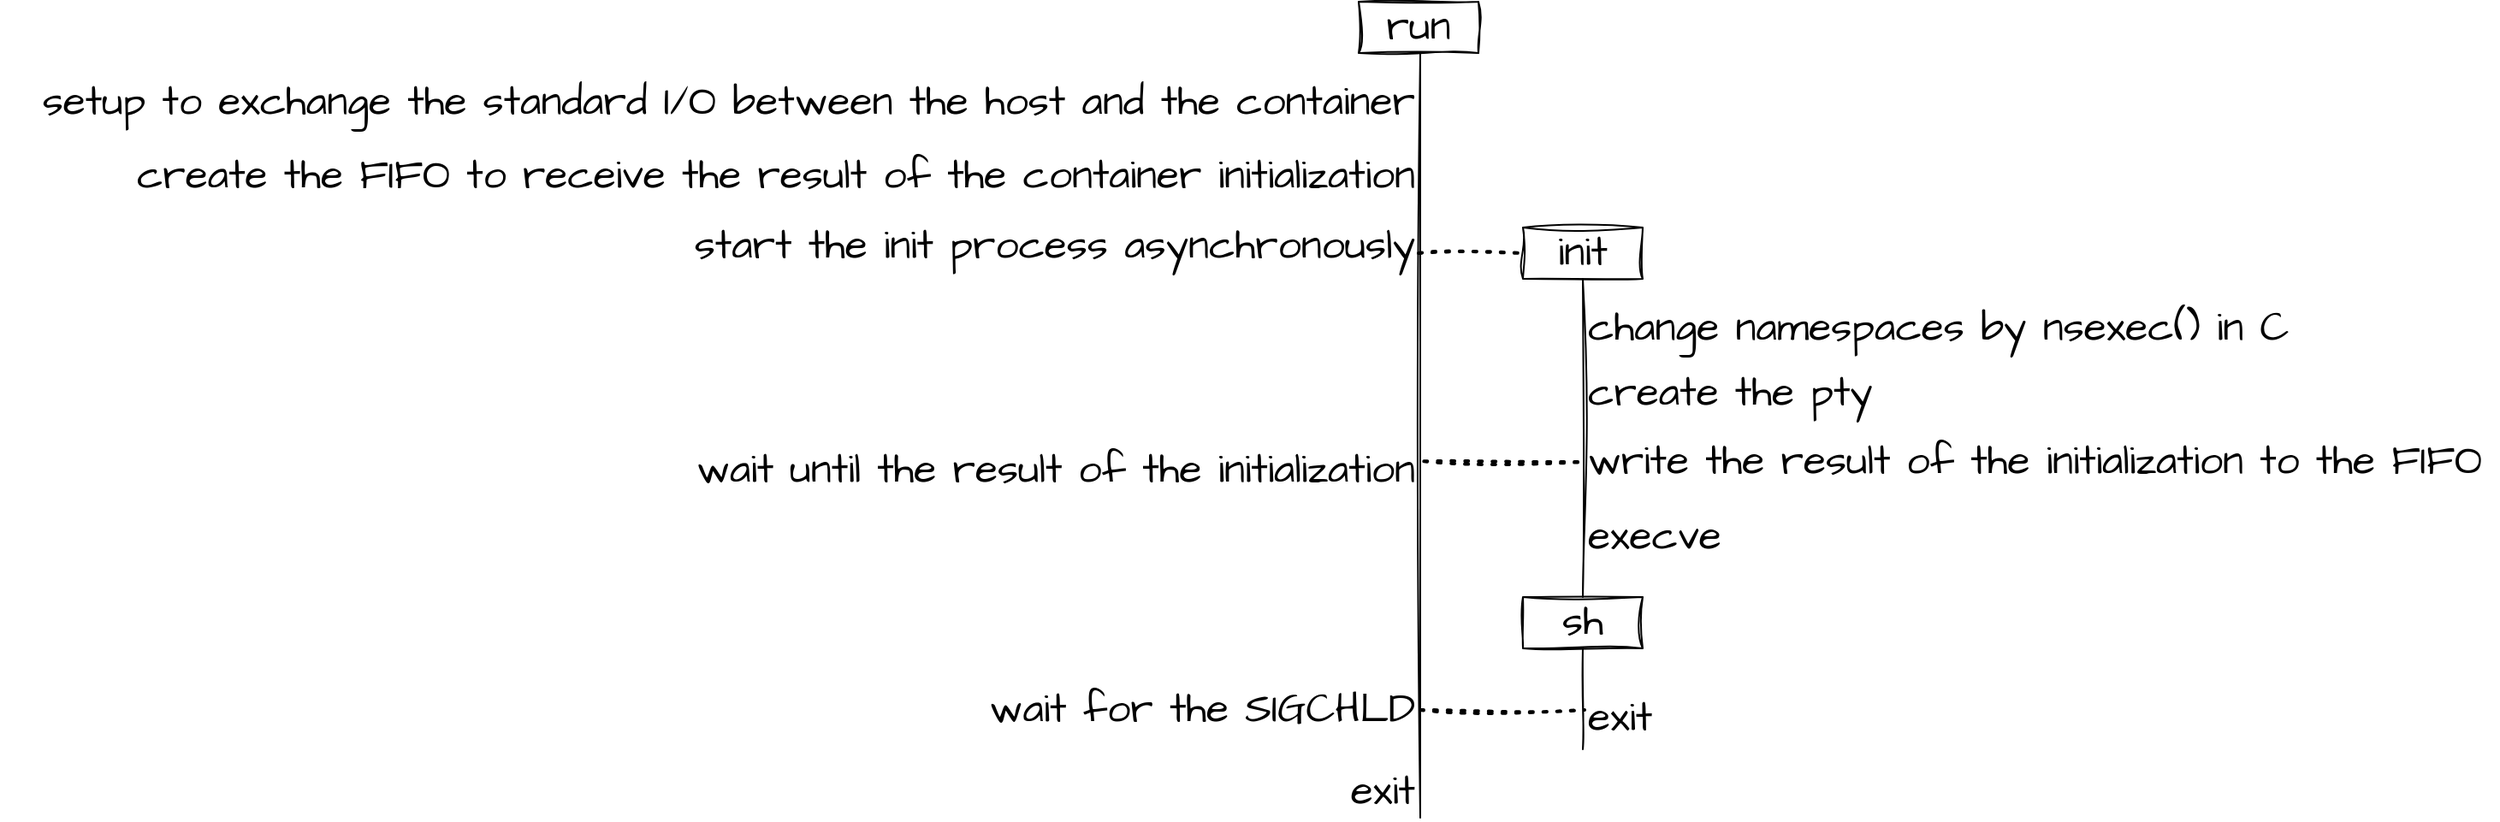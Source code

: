 <mxfile version="25.0.3">
  <diagram id="sAPiVkavU_vM4pkCJuUF" name="ページ1">
    <mxGraphModel dx="2889" dy="1082" grid="1" gridSize="10" guides="1" tooltips="1" connect="1" arrows="1" fold="1" page="1" pageScale="1" pageWidth="827" pageHeight="1169" math="0" shadow="0">
      <root>
        <mxCell id="0" />
        <mxCell id="1" parent="0" />
        <mxCell id="6XL7DA_fFjma-8zsQZxB-3" value="" style="group" vertex="1" connectable="0" parent="1">
          <mxGeometry x="-590" y="83" width="1460" height="477" as="geometry" />
        </mxCell>
        <mxCell id="2hfiS1e1vaS1avcaZc8Z-17" value="&lt;font style=&quot;font-size: 24px;&quot;&gt;wait for the SIGCHLD&lt;/font&gt;" style="text;html=1;align=right;verticalAlign=middle;whiteSpace=wrap;rounded=0;fontFamily=Architects Daughter;fontSource=https%3A%2F%2Ffonts.googleapis.com%2Fcss%3Ffamily%3DArchitects%2BDaughter;sketch=1;curveFitting=1;jiggle=2;strokeColor=none;" parent="6XL7DA_fFjma-8zsQZxB-3" vertex="1">
          <mxGeometry x="560" y="394" width="268.5" height="40" as="geometry" />
        </mxCell>
        <mxCell id="2hfiS1e1vaS1avcaZc8Z-2" value="&lt;font style=&quot;font-size: 24px;&quot;&gt;run&lt;/font&gt;" style="rounded=0;whiteSpace=wrap;html=1;sketch=1;hachureGap=4;jiggle=2;curveFitting=1;fontFamily=Architects Daughter;fontSource=https%3A%2F%2Ffonts.googleapis.com%2Fcss%3Ffamily%3DArchitects%2BDaughter;fillColor=none;" parent="6XL7DA_fFjma-8zsQZxB-3" vertex="1">
          <mxGeometry x="794" width="70" height="30" as="geometry" />
        </mxCell>
        <mxCell id="2hfiS1e1vaS1avcaZc8Z-4" value="" style="endArrow=none;html=1;rounded=0;sketch=1;hachureGap=4;jiggle=2;curveFitting=1;fontFamily=Architects Daughter;fontSource=https%3A%2F%2Ffonts.googleapis.com%2Fcss%3Ffamily%3DArchitects%2BDaughter;entryX=0.5;entryY=1;entryDx=0;entryDy=0;" parent="6XL7DA_fFjma-8zsQZxB-3" edge="1">
          <mxGeometry width="50" height="50" relative="1" as="geometry">
            <mxPoint x="830" y="477" as="sourcePoint" />
            <mxPoint x="830" y="30" as="targetPoint" />
          </mxGeometry>
        </mxCell>
        <mxCell id="2hfiS1e1vaS1avcaZc8Z-15" value="&lt;span style=&quot;font-size: 24px;&quot;&gt;start the init process asynchronously&lt;/span&gt;" style="text;html=1;align=right;verticalAlign=middle;whiteSpace=wrap;rounded=0;fontFamily=Architects Daughter;fontSource=https%3A%2F%2Ffonts.googleapis.com%2Fcss%3Ffamily%3DArchitects%2BDaughter;sketch=1;curveFitting=1;jiggle=2;strokeColor=none;" parent="6XL7DA_fFjma-8zsQZxB-3" vertex="1">
          <mxGeometry x="390.5" y="123" width="438" height="40" as="geometry" />
        </mxCell>
        <mxCell id="2hfiS1e1vaS1avcaZc8Z-16" value="&lt;font style=&quot;font-size: 24px;&quot;&gt;wait until the result of the initialization&lt;/font&gt;" style="text;html=1;align=right;verticalAlign=middle;whiteSpace=wrap;rounded=0;fontFamily=Architects Daughter;fontSource=https%3A%2F%2Ffonts.googleapis.com%2Fcss%3Ffamily%3DArchitects%2BDaughter;sketch=1;curveFitting=1;jiggle=2;strokeColor=none;" parent="6XL7DA_fFjma-8zsQZxB-3" vertex="1">
          <mxGeometry x="370.5" y="254" width="458" height="40" as="geometry" />
        </mxCell>
        <mxCell id="2hfiS1e1vaS1avcaZc8Z-22" value="" style="endArrow=none;html=1;rounded=0;sketch=1;hachureGap=4;jiggle=2;curveFitting=1;fontFamily=Architects Daughter;fontSource=https%3A%2F%2Ffonts.googleapis.com%2Fcss%3Ffamily%3DArchitects%2BDaughter;entryX=0.5;entryY=1;entryDx=0;entryDy=0;exitX=0.5;exitY=0;exitDx=0;exitDy=0;" parent="6XL7DA_fFjma-8zsQZxB-3" source="w2JN0z46ybfxZBrAL457-21" target="w2JN0z46ybfxZBrAL457-8" edge="1">
          <mxGeometry width="50" height="50" relative="1" as="geometry">
            <mxPoint x="938" y="369" as="sourcePoint" />
            <mxPoint x="932.33" y="172.0" as="targetPoint" />
          </mxGeometry>
        </mxCell>
        <mxCell id="2hfiS1e1vaS1avcaZc8Z-24" value="&lt;font style=&quot;font-size: 24px;&quot;&gt;change namespaces by nsexec() in C&lt;/font&gt;" style="text;html=1;align=left;verticalAlign=middle;whiteSpace=wrap;rounded=0;fontFamily=Architects Daughter;fontSource=https%3A%2F%2Ffonts.googleapis.com%2Fcss%3Ffamily%3DArchitects%2BDaughter;sketch=1;curveFitting=1;jiggle=2;strokeColor=none;" parent="6XL7DA_fFjma-8zsQZxB-3" vertex="1">
          <mxGeometry x="926" y="172" width="424" height="37" as="geometry" />
        </mxCell>
        <mxCell id="2hfiS1e1vaS1avcaZc8Z-25" value="&lt;font style=&quot;font-size: 24px;&quot;&gt;execve&lt;/font&gt;" style="text;html=1;align=left;verticalAlign=middle;whiteSpace=wrap;rounded=0;fontFamily=Architects Daughter;fontSource=https%3A%2F%2Ffonts.googleapis.com%2Fcss%3Ffamily%3DArchitects%2BDaughter;sketch=1;curveFitting=1;jiggle=2;strokeColor=none;" parent="6XL7DA_fFjma-8zsQZxB-3" vertex="1">
          <mxGeometry x="926" y="298" width="94" height="30" as="geometry" />
        </mxCell>
        <mxCell id="2hfiS1e1vaS1avcaZc8Z-28" value="&lt;font style=&quot;font-size: 24px;&quot;&gt;create the pty&lt;/font&gt;" style="text;html=1;align=left;verticalAlign=middle;whiteSpace=wrap;rounded=0;fontFamily=Architects Daughter;fontSource=https%3A%2F%2Ffonts.googleapis.com%2Fcss%3Ffamily%3DArchitects%2BDaughter;sketch=1;curveFitting=1;jiggle=2;strokeColor=none;" parent="6XL7DA_fFjma-8zsQZxB-3" vertex="1">
          <mxGeometry x="926" y="209" width="204" height="40" as="geometry" />
        </mxCell>
        <mxCell id="2hfiS1e1vaS1avcaZc8Z-30" value="&lt;font style=&quot;font-size: 24px;&quot;&gt;exit&lt;/font&gt;" style="text;html=1;align=left;verticalAlign=middle;whiteSpace=wrap;rounded=0;fontFamily=Architects Daughter;fontSource=https%3A%2F%2Ffonts.googleapis.com%2Fcss%3Ffamily%3DArchitects%2BDaughter;sketch=1;curveFitting=1;jiggle=2;strokeColor=none;" parent="6XL7DA_fFjma-8zsQZxB-3" vertex="1">
          <mxGeometry x="926" y="404" width="50" height="30" as="geometry" />
        </mxCell>
        <mxCell id="2hfiS1e1vaS1avcaZc8Z-31" value="" style="endArrow=none;html=1;rounded=0;sketch=1;hachureGap=4;jiggle=2;curveFitting=1;fontFamily=Architects Daughter;fontSource=https%3A%2F%2Ffonts.googleapis.com%2Fcss%3Ffamily%3DArchitects%2BDaughter;entryX=0.5;entryY=1;entryDx=0;entryDy=0;" parent="6XL7DA_fFjma-8zsQZxB-3" target="w2JN0z46ybfxZBrAL457-21" edge="1">
          <mxGeometry width="50" height="50" relative="1" as="geometry">
            <mxPoint x="925" y="437" as="sourcePoint" />
            <mxPoint x="924.66" y="399" as="targetPoint" />
          </mxGeometry>
        </mxCell>
        <mxCell id="w2JN0z46ybfxZBrAL457-8" value="&lt;font style=&quot;font-size: 24px;&quot;&gt;init&lt;/font&gt;" style="rounded=0;whiteSpace=wrap;html=1;sketch=1;hachureGap=4;jiggle=2;curveFitting=1;fontFamily=Architects Daughter;fontSource=https%3A%2F%2Ffonts.googleapis.com%2Fcss%3Ffamily%3DArchitects%2BDaughter;fillColor=none;" parent="6XL7DA_fFjma-8zsQZxB-3" vertex="1">
          <mxGeometry x="890" y="132" width="70" height="30" as="geometry" />
        </mxCell>
        <mxCell id="w2JN0z46ybfxZBrAL457-24" value="" style="endArrow=none;dashed=1;html=1;dashPattern=1 3;strokeWidth=2;rounded=0;sketch=1;hachureGap=4;jiggle=2;curveFitting=1;fontFamily=Architects Daughter;fontSource=https%3A%2F%2Ffonts.googleapis.com%2Fcss%3Ffamily%3DArchitects%2BDaughter;" parent="6XL7DA_fFjma-8zsQZxB-3" edge="1">
          <mxGeometry width="50" height="50" relative="1" as="geometry">
            <mxPoint x="830" y="414" as="sourcePoint" />
            <mxPoint x="926" y="414" as="targetPoint" />
          </mxGeometry>
        </mxCell>
        <mxCell id="w2JN0z46ybfxZBrAL457-25" value="" style="endArrow=none;dashed=1;html=1;dashPattern=1 3;strokeWidth=2;rounded=0;sketch=1;hachureGap=4;jiggle=2;curveFitting=1;fontFamily=Architects Daughter;fontSource=https%3A%2F%2Ffonts.googleapis.com%2Fcss%3Ffamily%3DArchitects%2BDaughter;exitX=1.008;exitY=0.367;exitDx=0;exitDy=0;exitPerimeter=0;entryX=0;entryY=0.5;entryDx=0;entryDy=0;" parent="6XL7DA_fFjma-8zsQZxB-3" source="2hfiS1e1vaS1avcaZc8Z-16" target="ojEMMkKgGveVm0mknlId-4" edge="1">
          <mxGeometry width="50" height="50" relative="1" as="geometry">
            <mxPoint x="840" y="357" as="sourcePoint" />
            <mxPoint x="920" y="157" as="targetPoint" />
          </mxGeometry>
        </mxCell>
        <mxCell id="w2JN0z46ybfxZBrAL457-26" value="" style="endArrow=none;dashed=1;html=1;dashPattern=1 3;strokeWidth=2;rounded=0;sketch=1;hachureGap=4;jiggle=2;curveFitting=1;fontFamily=Architects Daughter;fontSource=https%3A%2F%2Ffonts.googleapis.com%2Fcss%3Ffamily%3DArchitects%2BDaughter;entryX=0;entryY=0.5;entryDx=0;entryDy=0;" parent="6XL7DA_fFjma-8zsQZxB-3" target="w2JN0z46ybfxZBrAL457-8" edge="1">
          <mxGeometry width="50" height="50" relative="1" as="geometry">
            <mxPoint x="829" y="147" as="sourcePoint" />
            <mxPoint x="917.5" y="102" as="targetPoint" />
          </mxGeometry>
        </mxCell>
        <mxCell id="ojEMMkKgGveVm0mknlId-1" value="&lt;span style=&quot;font-size: 24px;&quot;&gt;setup to exchange the standard I/O between the host and the container&lt;/span&gt;" style="text;html=1;align=right;verticalAlign=middle;whiteSpace=wrap;rounded=0;fontFamily=Architects Daughter;fontSource=https%3A%2F%2Ffonts.googleapis.com%2Fcss%3Ffamily%3DArchitects%2BDaughter;sketch=1;curveFitting=1;jiggle=2;strokeColor=none;" parent="6XL7DA_fFjma-8zsQZxB-3" vertex="1">
          <mxGeometry y="37" width="828.5" height="43" as="geometry" />
        </mxCell>
        <mxCell id="ojEMMkKgGveVm0mknlId-3" value="&lt;span style=&quot;font-size: 24px;&quot;&gt;create the FIFO to receive the result of the container initialization&lt;/span&gt;" style="text;html=1;align=right;verticalAlign=middle;whiteSpace=wrap;rounded=0;fontFamily=Architects Daughter;fontSource=https%3A%2F%2Ffonts.googleapis.com%2Fcss%3Ffamily%3DArchitects%2BDaughter;sketch=1;curveFitting=1;jiggle=2;strokeColor=none;" parent="6XL7DA_fFjma-8zsQZxB-3" vertex="1">
          <mxGeometry x="50" y="80" width="778.5" height="43" as="geometry" />
        </mxCell>
        <mxCell id="w2JN0z46ybfxZBrAL457-21" value="&lt;font style=&quot;font-size: 24px;&quot;&gt;sh&lt;/font&gt;" style="rounded=0;whiteSpace=wrap;html=1;sketch=1;hachureGap=4;jiggle=2;curveFitting=1;fontFamily=Architects Daughter;fontSource=https%3A%2F%2Ffonts.googleapis.com%2Fcss%3Ffamily%3DArchitects%2BDaughter;fillColor=none;" parent="6XL7DA_fFjma-8zsQZxB-3" vertex="1">
          <mxGeometry x="890" y="348" width="70" height="30" as="geometry" />
        </mxCell>
        <mxCell id="ojEMMkKgGveVm0mknlId-4" value="&lt;span style=&quot;font-size: 24px;&quot;&gt;write the result of the initialization to the FIFO&lt;/span&gt;" style="text;html=1;align=left;verticalAlign=middle;whiteSpace=wrap;rounded=0;fontFamily=Architects Daughter;fontSource=https%3A%2F%2Ffonts.googleapis.com%2Fcss%3Ffamily%3DArchitects%2BDaughter;sketch=1;curveFitting=1;jiggle=2;strokeColor=none;" parent="6XL7DA_fFjma-8zsQZxB-3" vertex="1">
          <mxGeometry x="926" y="249" width="534" height="40" as="geometry" />
        </mxCell>
        <mxCell id="ojEMMkKgGveVm0mknlId-5" value="&lt;font style=&quot;font-size: 24px;&quot;&gt;exit&lt;/font&gt;" style="text;html=1;align=right;verticalAlign=middle;whiteSpace=wrap;rounded=0;fontFamily=Architects Daughter;fontSource=https%3A%2F%2Ffonts.googleapis.com%2Fcss%3Ffamily%3DArchitects%2BDaughter;sketch=1;curveFitting=1;jiggle=2;strokeColor=none;" parent="6XL7DA_fFjma-8zsQZxB-3" vertex="1">
          <mxGeometry x="778.5" y="447" width="50" height="30" as="geometry" />
        </mxCell>
      </root>
    </mxGraphModel>
  </diagram>
</mxfile>
